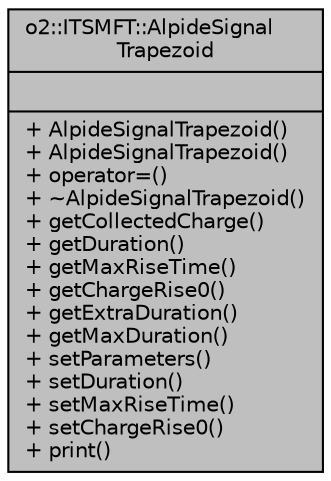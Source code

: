 digraph "o2::ITSMFT::AlpideSignalTrapezoid"
{
 // INTERACTIVE_SVG=YES
  bgcolor="transparent";
  edge [fontname="Helvetica",fontsize="10",labelfontname="Helvetica",labelfontsize="10"];
  node [fontname="Helvetica",fontsize="10",shape=record];
  Node1 [label="{o2::ITSMFT::AlpideSignal\lTrapezoid\n||+ AlpideSignalTrapezoid()\l+ AlpideSignalTrapezoid()\l+ operator=()\l+ ~AlpideSignalTrapezoid()\l+ getCollectedCharge()\l+ getDuration()\l+ getMaxRiseTime()\l+ getChargeRise0()\l+ getExtraDuration()\l+ getMaxDuration()\l+ setParameters()\l+ setDuration()\l+ setMaxRiseTime()\l+ setChargeRise0()\l+ print()\l}",height=0.2,width=0.4,color="black", fillcolor="grey75", style="filled" fontcolor="black"];
}
